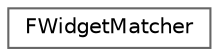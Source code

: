 digraph "Graphical Class Hierarchy"
{
 // INTERACTIVE_SVG=YES
 // LATEX_PDF_SIZE
  bgcolor="transparent";
  edge [fontname=Helvetica,fontsize=10,labelfontname=Helvetica,labelfontsize=10];
  node [fontname=Helvetica,fontsize=10,shape=box,height=0.2,width=0.4];
  rankdir="LR";
  Node0 [id="Node000000",label="FWidgetMatcher",height=0.2,width=0.4,color="grey40", fillcolor="white", style="filled",URL="$d5/d52/structFWidgetMatcher.html",tooltip="Matches widgets against InWidget."];
}
